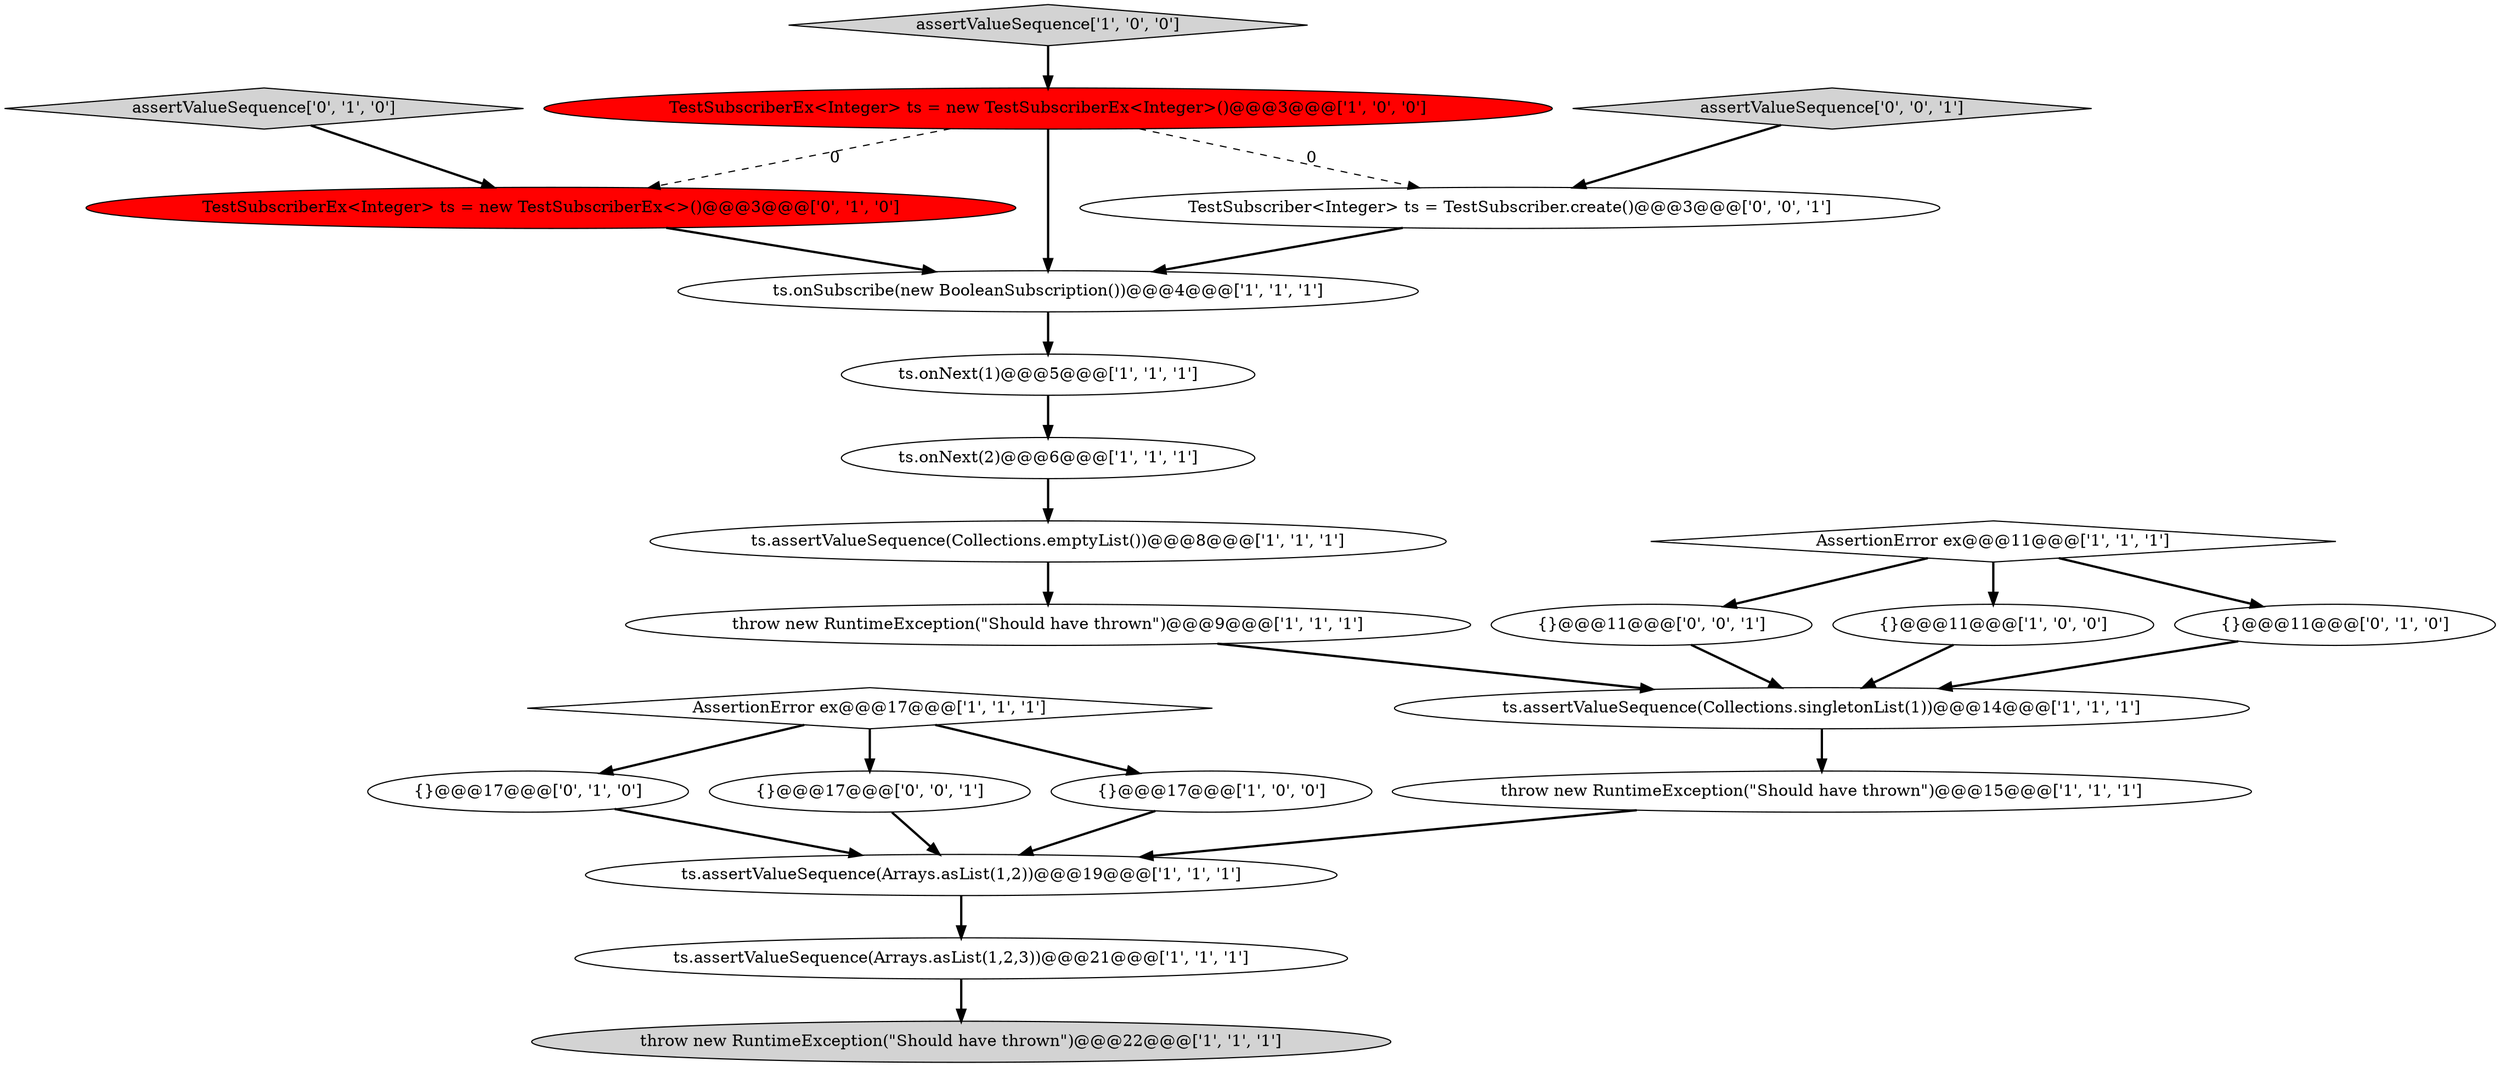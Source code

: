 digraph {
9 [style = filled, label = "AssertionError ex@@@17@@@['1', '1', '1']", fillcolor = white, shape = diamond image = "AAA0AAABBB1BBB"];
11 [style = filled, label = "AssertionError ex@@@11@@@['1', '1', '1']", fillcolor = white, shape = diamond image = "AAA0AAABBB1BBB"];
3 [style = filled, label = "ts.assertValueSequence(Arrays.asList(1,2,3))@@@21@@@['1', '1', '1']", fillcolor = white, shape = ellipse image = "AAA0AAABBB1BBB"];
18 [style = filled, label = "TestSubscriberEx<Integer> ts = new TestSubscriberEx<>()@@@3@@@['0', '1', '0']", fillcolor = red, shape = ellipse image = "AAA1AAABBB2BBB"];
8 [style = filled, label = "throw new RuntimeException(\"Should have thrown\")@@@22@@@['1', '1', '1']", fillcolor = lightgray, shape = ellipse image = "AAA0AAABBB1BBB"];
10 [style = filled, label = "throw new RuntimeException(\"Should have thrown\")@@@9@@@['1', '1', '1']", fillcolor = white, shape = ellipse image = "AAA0AAABBB1BBB"];
2 [style = filled, label = "{}@@@17@@@['1', '0', '0']", fillcolor = white, shape = ellipse image = "AAA0AAABBB1BBB"];
22 [style = filled, label = "assertValueSequence['0', '0', '1']", fillcolor = lightgray, shape = diamond image = "AAA0AAABBB3BBB"];
15 [style = filled, label = "ts.assertValueSequence(Arrays.asList(1,2))@@@19@@@['1', '1', '1']", fillcolor = white, shape = ellipse image = "AAA0AAABBB1BBB"];
19 [style = filled, label = "assertValueSequence['0', '1', '0']", fillcolor = lightgray, shape = diamond image = "AAA0AAABBB2BBB"];
17 [style = filled, label = "{}@@@17@@@['0', '1', '0']", fillcolor = white, shape = ellipse image = "AAA0AAABBB2BBB"];
16 [style = filled, label = "{}@@@11@@@['0', '1', '0']", fillcolor = white, shape = ellipse image = "AAA0AAABBB2BBB"];
4 [style = filled, label = "ts.onSubscribe(new BooleanSubscription())@@@4@@@['1', '1', '1']", fillcolor = white, shape = ellipse image = "AAA0AAABBB1BBB"];
6 [style = filled, label = "throw new RuntimeException(\"Should have thrown\")@@@15@@@['1', '1', '1']", fillcolor = white, shape = ellipse image = "AAA0AAABBB1BBB"];
7 [style = filled, label = "assertValueSequence['1', '0', '0']", fillcolor = lightgray, shape = diamond image = "AAA0AAABBB1BBB"];
20 [style = filled, label = "{}@@@11@@@['0', '0', '1']", fillcolor = white, shape = ellipse image = "AAA0AAABBB3BBB"];
13 [style = filled, label = "ts.onNext(1)@@@5@@@['1', '1', '1']", fillcolor = white, shape = ellipse image = "AAA0AAABBB1BBB"];
5 [style = filled, label = "ts.assertValueSequence(Collections.singletonList(1))@@@14@@@['1', '1', '1']", fillcolor = white, shape = ellipse image = "AAA0AAABBB1BBB"];
21 [style = filled, label = "{}@@@17@@@['0', '0', '1']", fillcolor = white, shape = ellipse image = "AAA0AAABBB3BBB"];
12 [style = filled, label = "ts.onNext(2)@@@6@@@['1', '1', '1']", fillcolor = white, shape = ellipse image = "AAA0AAABBB1BBB"];
23 [style = filled, label = "TestSubscriber<Integer> ts = TestSubscriber.create()@@@3@@@['0', '0', '1']", fillcolor = white, shape = ellipse image = "AAA0AAABBB3BBB"];
14 [style = filled, label = "TestSubscriberEx<Integer> ts = new TestSubscriberEx<Integer>()@@@3@@@['1', '0', '0']", fillcolor = red, shape = ellipse image = "AAA1AAABBB1BBB"];
1 [style = filled, label = "ts.assertValueSequence(Collections.emptyList())@@@8@@@['1', '1', '1']", fillcolor = white, shape = ellipse image = "AAA0AAABBB1BBB"];
0 [style = filled, label = "{}@@@11@@@['1', '0', '0']", fillcolor = white, shape = ellipse image = "AAA0AAABBB1BBB"];
11->16 [style = bold, label=""];
11->20 [style = bold, label=""];
19->18 [style = bold, label=""];
9->2 [style = bold, label=""];
21->15 [style = bold, label=""];
4->13 [style = bold, label=""];
23->4 [style = bold, label=""];
9->17 [style = bold, label=""];
15->3 [style = bold, label=""];
12->1 [style = bold, label=""];
22->23 [style = bold, label=""];
6->15 [style = bold, label=""];
20->5 [style = bold, label=""];
7->14 [style = bold, label=""];
11->0 [style = bold, label=""];
14->23 [style = dashed, label="0"];
13->12 [style = bold, label=""];
10->5 [style = bold, label=""];
5->6 [style = bold, label=""];
18->4 [style = bold, label=""];
3->8 [style = bold, label=""];
2->15 [style = bold, label=""];
17->15 [style = bold, label=""];
9->21 [style = bold, label=""];
16->5 [style = bold, label=""];
14->18 [style = dashed, label="0"];
1->10 [style = bold, label=""];
0->5 [style = bold, label=""];
14->4 [style = bold, label=""];
}
